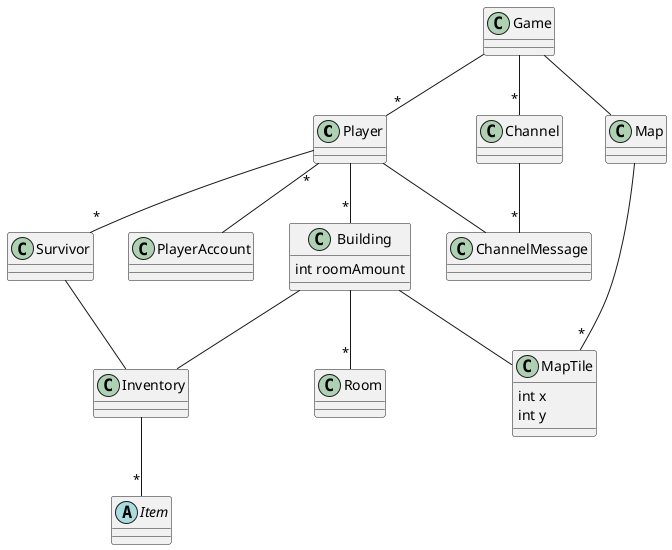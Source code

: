 @startuml

class Player {
}

class PlayerAccount {
}

class Building {
    int roomAmount
}

class Room {
}

class Inventory {
}

class Survivor {
}

abstract class Item {
}

class Game {
}

class Map {
}

class ChannelMessage {
}

class Channel {
}

class MapTile {
    int x
    int y
}

Player "*" -- PlayerAccount
Player -- "*" Building
Building -- Inventory
Inventory -- "*" Item
Player -- "*" Survivor
Building -- "*" Room
Survivor -- Inventory
Game -- Map
Game -- "*" Player
Map -- "*" MapTile
Building -- MapTile
Channel -- "*" ChannelMessage
Player -- ChannelMessage
Game -- "*" Channel

@enduml